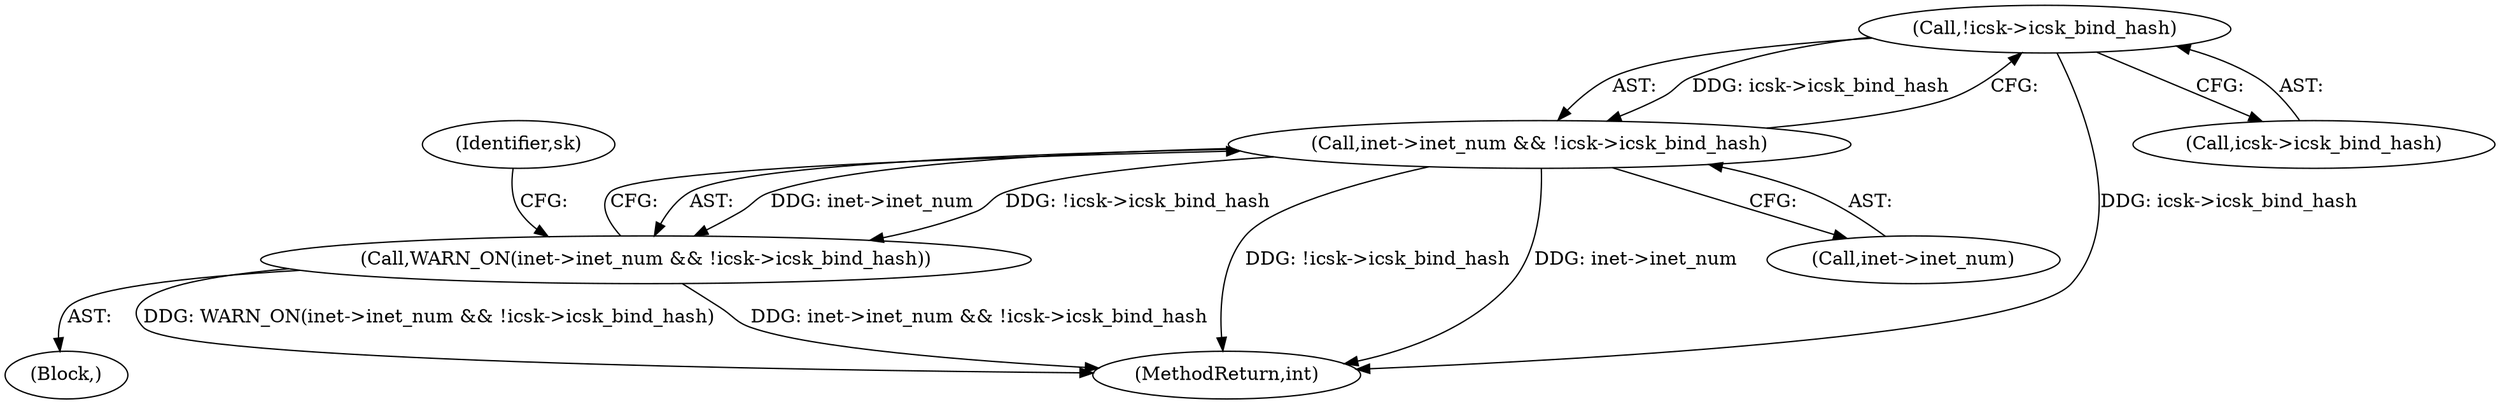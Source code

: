 digraph "0_linux_499350a5a6e7512d9ed369ed63a4244b6536f4f8@pointer" {
"1000338" [label="(Call,!icsk->icsk_bind_hash)"];
"1000334" [label="(Call,inet->inet_num && !icsk->icsk_bind_hash)"];
"1000333" [label="(Call,WARN_ON(inet->inet_num && !icsk->icsk_bind_hash))"];
"1000343" [label="(Identifier,sk)"];
"1000338" [label="(Call,!icsk->icsk_bind_hash)"];
"1000333" [label="(Call,WARN_ON(inet->inet_num && !icsk->icsk_bind_hash))"];
"1000334" [label="(Call,inet->inet_num && !icsk->icsk_bind_hash)"];
"1000107" [label="(Block,)"];
"1000335" [label="(Call,inet->inet_num)"];
"1000339" [label="(Call,icsk->icsk_bind_hash)"];
"1000346" [label="(MethodReturn,int)"];
"1000338" -> "1000334"  [label="AST: "];
"1000338" -> "1000339"  [label="CFG: "];
"1000339" -> "1000338"  [label="AST: "];
"1000334" -> "1000338"  [label="CFG: "];
"1000338" -> "1000346"  [label="DDG: icsk->icsk_bind_hash"];
"1000338" -> "1000334"  [label="DDG: icsk->icsk_bind_hash"];
"1000334" -> "1000333"  [label="AST: "];
"1000334" -> "1000335"  [label="CFG: "];
"1000335" -> "1000334"  [label="AST: "];
"1000333" -> "1000334"  [label="CFG: "];
"1000334" -> "1000346"  [label="DDG: !icsk->icsk_bind_hash"];
"1000334" -> "1000346"  [label="DDG: inet->inet_num"];
"1000334" -> "1000333"  [label="DDG: inet->inet_num"];
"1000334" -> "1000333"  [label="DDG: !icsk->icsk_bind_hash"];
"1000333" -> "1000107"  [label="AST: "];
"1000343" -> "1000333"  [label="CFG: "];
"1000333" -> "1000346"  [label="DDG: inet->inet_num && !icsk->icsk_bind_hash"];
"1000333" -> "1000346"  [label="DDG: WARN_ON(inet->inet_num && !icsk->icsk_bind_hash)"];
}
